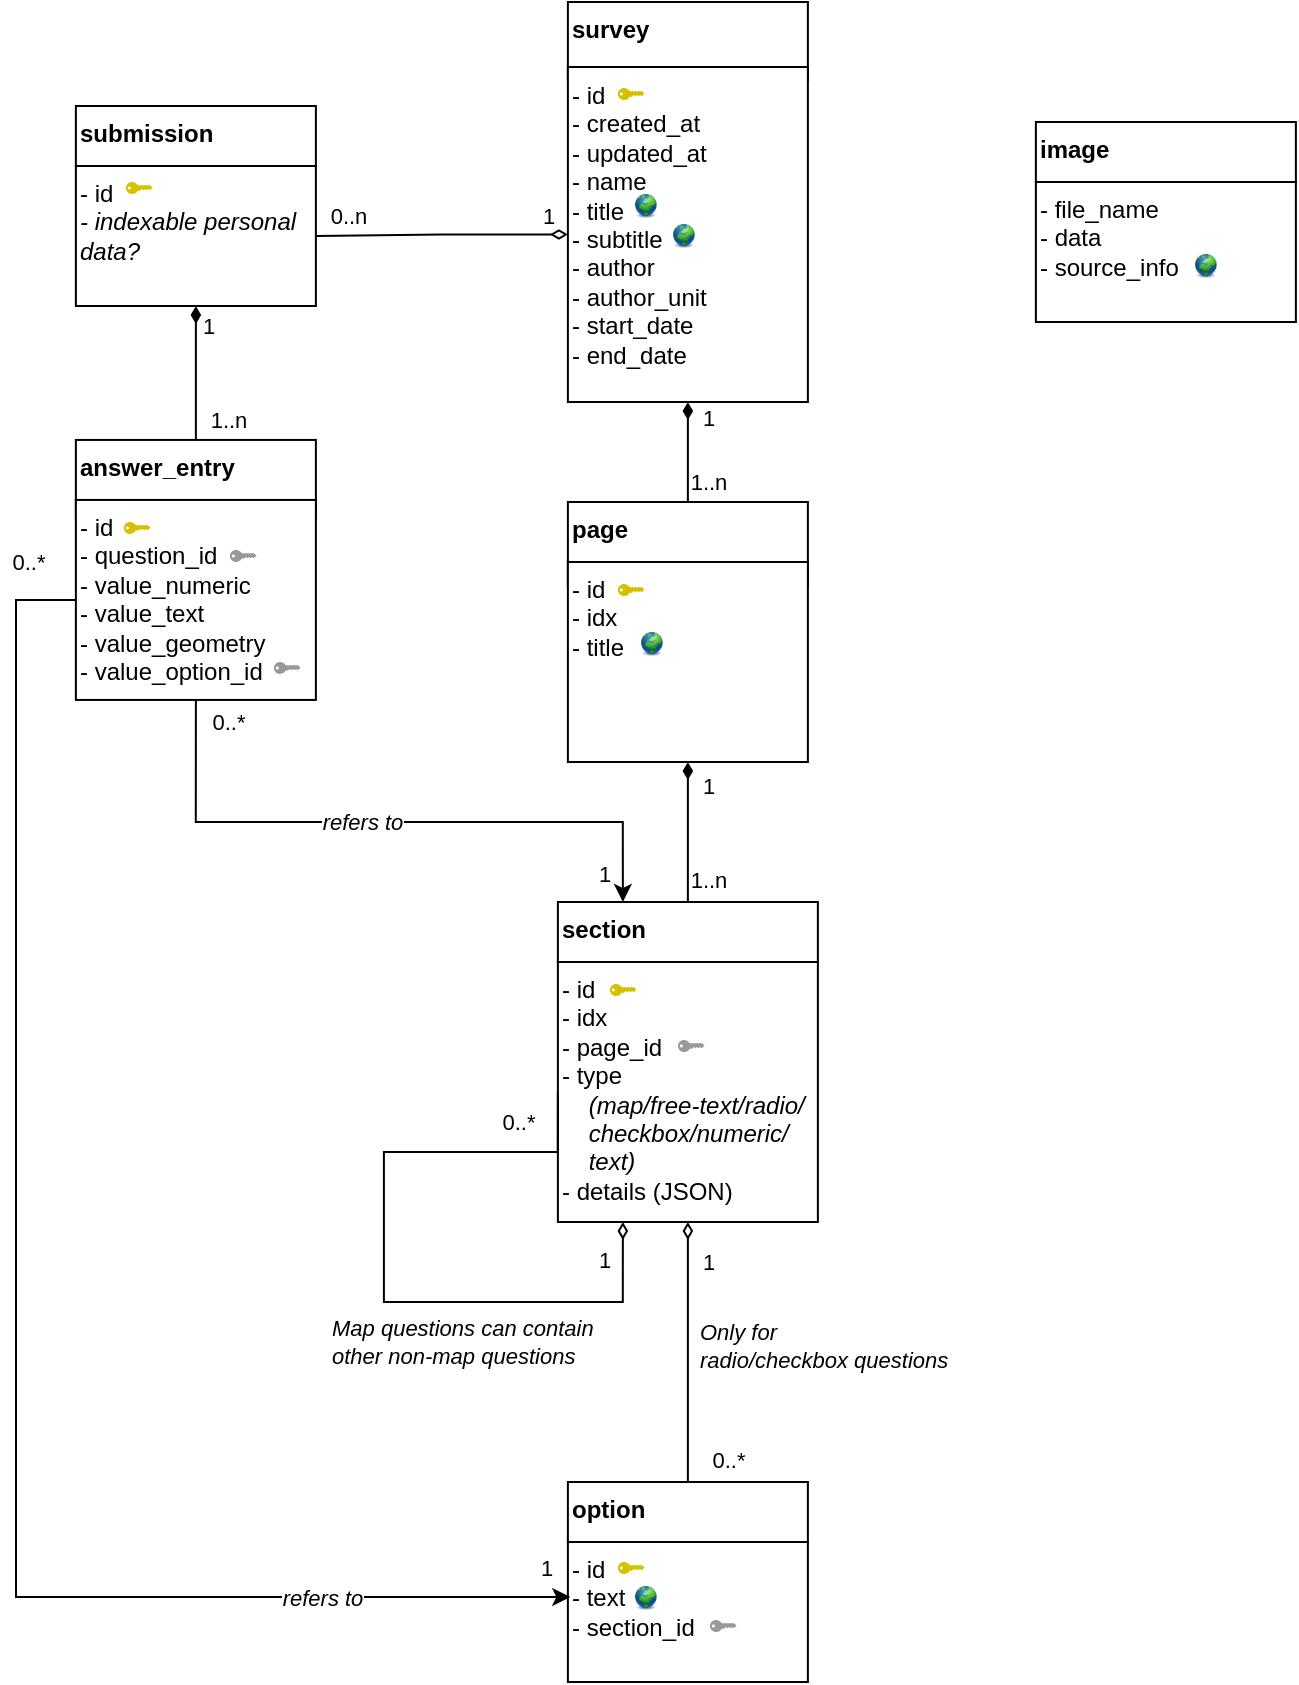 <mxfile version="14.6.13" type="device"><diagram id="L0S0cUXjSpLrLWwmWy1N" name="Page-1"><mxGraphModel dx="895" dy="588" grid="1" gridSize="10" guides="1" tooltips="1" connect="1" arrows="1" fold="1" page="1" pageScale="1" pageWidth="827" pageHeight="1169" math="0" shadow="0"><root><mxCell id="0"/><mxCell id="1" parent="0"/><mxCell id="WKeY7EjVctO4hipw3D1V-7" style="edgeStyle=orthogonalEdgeStyle;rounded=0;orthogonalLoop=1;jettySize=auto;html=1;exitX=0.5;exitY=1;exitDx=0;exitDy=0;entryX=0.5;entryY=0;entryDx=0;entryDy=0;startArrow=diamondThin;startFill=1;endArrow=none;endFill=0;" edge="1" parent="1" source="WKeY7EjVctO4hipw3D1V-38" target="WKeY7EjVctO4hipw3D1V-49"><mxGeometry relative="1" as="geometry"><mxPoint x="183.94" y="194" as="sourcePoint"/><mxPoint x="183.94" y="254" as="targetPoint"/></mxGeometry></mxCell><mxCell id="WKeY7EjVctO4hipw3D1V-8" value="1..n" style="edgeLabel;html=1;align=center;verticalAlign=middle;resizable=0;points=[];" vertex="1" connectable="0" parent="WKeY7EjVctO4hipw3D1V-7"><mxGeometry x="0.7" y="2" relative="1" as="geometry"><mxPoint x="14" as="offset"/></mxGeometry></mxCell><mxCell id="WKeY7EjVctO4hipw3D1V-9" value="1" style="edgeLabel;html=1;align=center;verticalAlign=middle;resizable=0;points=[];" vertex="1" connectable="0" parent="WKeY7EjVctO4hipw3D1V-7"><mxGeometry x="-0.7" relative="1" as="geometry"><mxPoint x="6" as="offset"/></mxGeometry></mxCell><mxCell id="WKeY7EjVctO4hipw3D1V-4" style="edgeStyle=orthogonalEdgeStyle;rounded=0;orthogonalLoop=1;jettySize=auto;html=1;entryX=1;entryY=0.5;entryDx=0;entryDy=0;endArrow=none;endFill=0;startArrow=diamondThin;startFill=0;" edge="1" parent="1" source="WKeY7EjVctO4hipw3D1V-46" target="WKeY7EjVctO4hipw3D1V-38"><mxGeometry relative="1" as="geometry"><mxPoint x="323.94" y="220" as="sourcePoint"/><mxPoint x="259.94" y="120" as="targetPoint"/></mxGeometry></mxCell><mxCell id="WKeY7EjVctO4hipw3D1V-5" value="0..n" style="edgeLabel;html=1;align=center;verticalAlign=middle;resizable=0;points=[];" vertex="1" connectable="0" parent="WKeY7EjVctO4hipw3D1V-4"><mxGeometry x="0.794" y="-2" relative="1" as="geometry"><mxPoint x="3" y="-8" as="offset"/></mxGeometry></mxCell><mxCell id="WKeY7EjVctO4hipw3D1V-6" value="1" style="edgeLabel;html=1;align=center;verticalAlign=middle;resizable=0;points=[];" vertex="1" connectable="0" parent="WKeY7EjVctO4hipw3D1V-4"><mxGeometry x="-0.968" y="-1" relative="1" as="geometry"><mxPoint x="-8" y="-9" as="offset"/></mxGeometry></mxCell><mxCell id="WKeY7EjVctO4hipw3D1V-17" style="edgeStyle=orthogonalEdgeStyle;rounded=0;orthogonalLoop=1;jettySize=auto;html=1;exitX=0.5;exitY=1;exitDx=0;exitDy=0;entryX=0.5;entryY=0;entryDx=0;entryDy=0;startArrow=diamondThin;startFill=1;endArrow=none;endFill=0;" edge="1" parent="1" source="WKeY7EjVctO4hipw3D1V-46" target="WKeY7EjVctO4hipw3D1V-52"><mxGeometry relative="1" as="geometry"><mxPoint x="429.94" y="150" as="sourcePoint"/><mxPoint x="429.94" y="210" as="targetPoint"/></mxGeometry></mxCell><mxCell id="WKeY7EjVctO4hipw3D1V-23" value="1" style="edgeLabel;html=1;align=center;verticalAlign=middle;resizable=0;points=[];" vertex="1" connectable="0" parent="WKeY7EjVctO4hipw3D1V-17"><mxGeometry x="-0.567" y="4" relative="1" as="geometry"><mxPoint x="6" y="-3" as="offset"/></mxGeometry></mxCell><mxCell id="WKeY7EjVctO4hipw3D1V-24" value="1..n" style="edgeLabel;html=1;align=center;verticalAlign=middle;resizable=0;points=[];" vertex="1" connectable="0" parent="WKeY7EjVctO4hipw3D1V-17"><mxGeometry x="0.6" y="4" relative="1" as="geometry"><mxPoint x="6" as="offset"/></mxGeometry></mxCell><mxCell id="WKeY7EjVctO4hipw3D1V-18" style="edgeStyle=orthogonalEdgeStyle;rounded=0;orthogonalLoop=1;jettySize=auto;html=1;exitX=0.5;exitY=1;exitDx=0;exitDy=0;entryX=0.5;entryY=0;entryDx=0;entryDy=0;startArrow=diamondThin;startFill=1;endArrow=none;endFill=0;" edge="1" parent="1" source="WKeY7EjVctO4hipw3D1V-53" target="WKeY7EjVctO4hipw3D1V-61"><mxGeometry relative="1" as="geometry"><mxPoint x="429.94" y="370" as="sourcePoint"/><mxPoint x="429.94" y="430" as="targetPoint"/></mxGeometry></mxCell><mxCell id="WKeY7EjVctO4hipw3D1V-25" value="1" style="edgeLabel;html=1;align=center;verticalAlign=middle;resizable=0;points=[];" vertex="1" connectable="0" parent="WKeY7EjVctO4hipw3D1V-18"><mxGeometry x="-0.6" y="2" relative="1" as="geometry"><mxPoint x="8" y="-2" as="offset"/></mxGeometry></mxCell><mxCell id="WKeY7EjVctO4hipw3D1V-26" value="1..n" style="edgeLabel;html=1;align=center;verticalAlign=middle;resizable=0;points=[];" vertex="1" connectable="0" parent="WKeY7EjVctO4hipw3D1V-18"><mxGeometry x="0.667" y="2" relative="1" as="geometry"><mxPoint x="8" as="offset"/></mxGeometry></mxCell><mxCell id="WKeY7EjVctO4hipw3D1V-39" value="" style="group" vertex="1" connectable="0" parent="1"><mxGeometry x="123.94" y="122" width="120" height="100" as="geometry"/></mxCell><mxCell id="WKeY7EjVctO4hipw3D1V-36" value="submission" style="rounded=0;whiteSpace=wrap;html=1;fontStyle=1;align=left;verticalAlign=top;" vertex="1" parent="WKeY7EjVctO4hipw3D1V-39"><mxGeometry width="120" height="30" as="geometry"/></mxCell><mxCell id="WKeY7EjVctO4hipw3D1V-38" value="- id&lt;br&gt;&lt;i&gt;- indexable personal data?&lt;/i&gt;" style="rounded=0;whiteSpace=wrap;html=1;align=left;verticalAlign=top;" vertex="1" parent="WKeY7EjVctO4hipw3D1V-39"><mxGeometry y="30" width="120" height="70" as="geometry"/></mxCell><mxCell id="WKeY7EjVctO4hipw3D1V-44" value="" style="group;align=left;" vertex="1" connectable="0" parent="1"><mxGeometry x="369.94" y="70" width="120" height="200" as="geometry"/></mxCell><mxCell id="WKeY7EjVctO4hipw3D1V-45" value="survey" style="rounded=0;whiteSpace=wrap;html=1;fontStyle=1;align=left;verticalAlign=top;" vertex="1" parent="WKeY7EjVctO4hipw3D1V-44"><mxGeometry width="120" height="39" as="geometry"/></mxCell><mxCell id="WKeY7EjVctO4hipw3D1V-46" value="- id&lt;br&gt;- created_at&lt;br&gt;- updated_at&lt;br&gt;- name&lt;br&gt;- title&lt;br&gt;- subtitle&lt;br&gt;- author&lt;br&gt;- author_unit&lt;br&gt;- start_date&lt;br&gt;- end_date" style="rounded=0;whiteSpace=wrap;html=1;align=left;verticalAlign=top;" vertex="1" parent="WKeY7EjVctO4hipw3D1V-44"><mxGeometry y="32.5" width="120" height="167.5" as="geometry"/></mxCell><mxCell id="WKeY7EjVctO4hipw3D1V-48" value="" style="group;align=left;" vertex="1" connectable="0" parent="1"><mxGeometry x="123.94" y="288.97" width="120" height="130" as="geometry"/></mxCell><mxCell id="WKeY7EjVctO4hipw3D1V-49" value="answer_entry" style="rounded=0;whiteSpace=wrap;html=1;fontStyle=1;align=left;verticalAlign=top;" vertex="1" parent="WKeY7EjVctO4hipw3D1V-48"><mxGeometry width="120" height="39" as="geometry"/></mxCell><mxCell id="WKeY7EjVctO4hipw3D1V-50" value="- id&lt;br&gt;- question_id&lt;br&gt;- value_numeric&lt;br&gt;- value_text&lt;br&gt;- value_geometry&lt;br&gt;- value_option_id" style="rounded=0;whiteSpace=wrap;html=1;align=left;verticalAlign=top;" vertex="1" parent="WKeY7EjVctO4hipw3D1V-48"><mxGeometry y="30" width="120" height="100" as="geometry"/></mxCell><mxCell id="WKeY7EjVctO4hipw3D1V-111" value="" style="points=[[0,0.5,0],[0.24,0,0],[0.5,0.28,0],[0.995,0.475,0],[0.5,0.72,0],[0.24,1,0]];verticalLabelPosition=bottom;html=1;verticalAlign=top;aspect=fixed;align=center;pointerEvents=1;shape=mxgraph.cisco19.key;strokeColor=none;dashed=1;fillColor=#D6C100;" vertex="1" parent="WKeY7EjVctO4hipw3D1V-48"><mxGeometry x="24" y="41" width="13.33" height="6" as="geometry"/></mxCell><mxCell id="WKeY7EjVctO4hipw3D1V-51" value="" style="group;align=left;" vertex="1" connectable="0" parent="1"><mxGeometry x="369.94" y="320" width="120" height="140" as="geometry"/></mxCell><mxCell id="WKeY7EjVctO4hipw3D1V-52" value="page" style="rounded=0;whiteSpace=wrap;html=1;fontStyle=1;align=left;verticalAlign=top;" vertex="1" parent="WKeY7EjVctO4hipw3D1V-51"><mxGeometry width="120" height="42" as="geometry"/></mxCell><mxCell id="WKeY7EjVctO4hipw3D1V-53" value="- id&lt;br&gt;- idx&lt;br&gt;- title&lt;br&gt;" style="rounded=0;whiteSpace=wrap;html=1;align=left;verticalAlign=top;" vertex="1" parent="WKeY7EjVctO4hipw3D1V-51"><mxGeometry y="30" width="120" height="100" as="geometry"/></mxCell><mxCell id="WKeY7EjVctO4hipw3D1V-60" value="" style="group;align=left;strokeWidth=1;" vertex="1" connectable="0" parent="1"><mxGeometry x="364.94" y="520" width="130" height="210" as="geometry"/></mxCell><mxCell id="WKeY7EjVctO4hipw3D1V-61" value="section" style="rounded=0;whiteSpace=wrap;html=1;fontStyle=1;align=left;verticalAlign=top;" vertex="1" parent="WKeY7EjVctO4hipw3D1V-60"><mxGeometry width="130" height="30" as="geometry"/></mxCell><mxCell id="WKeY7EjVctO4hipw3D1V-62" value="- id&lt;br&gt;- idx&lt;br&gt;- page_id&lt;br&gt;- type&lt;br&gt;&amp;nbsp; &amp;nbsp;&amp;nbsp;&lt;i&gt;(map/free-text/radio/&lt;/i&gt;&lt;br&gt;&lt;i&gt;&amp;nbsp; &amp;nbsp; checkbox/numeric/&lt;br&gt;&amp;nbsp; &amp;nbsp; text)&lt;/i&gt;&lt;br&gt;- details (JSON)" style="rounded=0;whiteSpace=wrap;html=1;align=left;verticalAlign=top;" vertex="1" parent="WKeY7EjVctO4hipw3D1V-60"><mxGeometry y="30" width="130" height="130" as="geometry"/></mxCell><mxCell id="WKeY7EjVctO4hipw3D1V-99" style="edgeStyle=orthogonalEdgeStyle;rounded=0;orthogonalLoop=1;jettySize=auto;html=1;entryX=0;entryY=0.5;entryDx=0;entryDy=0;startArrow=diamondThin;startFill=0;endArrow=none;endFill=0;align=left;exitX=0.25;exitY=1;exitDx=0;exitDy=0;" edge="1" parent="WKeY7EjVctO4hipw3D1V-60" source="WKeY7EjVctO4hipw3D1V-62" target="WKeY7EjVctO4hipw3D1V-62"><mxGeometry relative="1" as="geometry"><mxPoint x="32.5" y="188.16" as="sourcePoint"/><Array as="points"><mxPoint x="32" y="200"/><mxPoint x="-87" y="200"/><mxPoint x="-87" y="125"/><mxPoint y="125"/></Array></mxGeometry></mxCell><mxCell id="WKeY7EjVctO4hipw3D1V-100" value="1" style="edgeLabel;html=1;align=center;verticalAlign=middle;resizable=0;points=[];" vertex="1" connectable="0" parent="WKeY7EjVctO4hipw3D1V-99"><mxGeometry x="-0.936" y="-3" relative="1" as="geometry"><mxPoint x="-7" y="8" as="offset"/></mxGeometry></mxCell><mxCell id="WKeY7EjVctO4hipw3D1V-101" value="0..*" style="edgeLabel;html=1;align=center;verticalAlign=middle;resizable=0;points=[];" vertex="1" connectable="0" parent="WKeY7EjVctO4hipw3D1V-99"><mxGeometry x="0.936" y="2" relative="1" as="geometry"><mxPoint x="-18" y="3" as="offset"/></mxGeometry></mxCell><mxCell id="WKeY7EjVctO4hipw3D1V-122" value="Map questions can contain&lt;br&gt;other non-map questions" style="edgeLabel;html=1;align=left;verticalAlign=middle;resizable=0;points=[];fontStyle=2" vertex="1" connectable="0" parent="WKeY7EjVctO4hipw3D1V-99"><mxGeometry x="-0.237" y="3" relative="1" as="geometry"><mxPoint x="-53" y="17" as="offset"/></mxGeometry></mxCell><mxCell id="WKeY7EjVctO4hipw3D1V-144" value="" style="points=[[0,0.5,0],[0.24,0,0],[0.5,0.28,0],[0.995,0.475,0],[0.5,0.72,0],[0.24,1,0]];verticalLabelPosition=bottom;html=1;verticalAlign=top;aspect=fixed;align=center;pointerEvents=1;shape=mxgraph.cisco19.key;strokeColor=none;dashed=1;fillColor=#999999;" vertex="1" parent="WKeY7EjVctO4hipw3D1V-60"><mxGeometry x="60.0" y="69" width="13.33" height="6" as="geometry"/></mxCell><mxCell id="WKeY7EjVctO4hipw3D1V-88" value="" style="group;align=left;" vertex="1" connectable="0" parent="1"><mxGeometry x="369.94" y="810" width="120" height="100" as="geometry"/></mxCell><mxCell id="WKeY7EjVctO4hipw3D1V-89" value="option" style="rounded=0;whiteSpace=wrap;html=1;fontStyle=1;align=left;verticalAlign=top;" vertex="1" parent="WKeY7EjVctO4hipw3D1V-88"><mxGeometry width="120" height="30" as="geometry"/></mxCell><mxCell id="WKeY7EjVctO4hipw3D1V-90" value="- id&lt;br&gt;- text&lt;br&gt;- section_id" style="rounded=0;whiteSpace=wrap;html=1;align=left;verticalAlign=top;" vertex="1" parent="WKeY7EjVctO4hipw3D1V-88"><mxGeometry y="30" width="120" height="70" as="geometry"/></mxCell><mxCell id="WKeY7EjVctO4hipw3D1V-135" value="" style="image;html=1;image=img/lib/clip_art/general/Earth_globe_128x128.png;dashed=1;strokeColor=#000000;strokeWidth=1;fillColor=#999999;align=left;" vertex="1" parent="WKeY7EjVctO4hipw3D1V-88"><mxGeometry x="33" y="52" width="12" height="12" as="geometry"/></mxCell><mxCell id="WKeY7EjVctO4hipw3D1V-143" value="" style="points=[[0,0.5,0],[0.24,0,0],[0.5,0.28,0],[0.995,0.475,0],[0.5,0.72,0],[0.24,1,0]];verticalLabelPosition=bottom;html=1;verticalAlign=top;aspect=fixed;align=center;pointerEvents=1;shape=mxgraph.cisco19.key;strokeColor=none;dashed=1;fillColor=#D6C100;" vertex="1" parent="WKeY7EjVctO4hipw3D1V-88"><mxGeometry x="25" y="40" width="13.33" height="6" as="geometry"/></mxCell><mxCell id="WKeY7EjVctO4hipw3D1V-103" style="edgeStyle=orthogonalEdgeStyle;rounded=0;orthogonalLoop=1;jettySize=auto;html=1;exitX=0.5;exitY=1;exitDx=0;exitDy=0;entryX=0.25;entryY=0;entryDx=0;entryDy=0;startArrow=none;startFill=0;endArrow=classic;endFill=1;align=left;" edge="1" parent="1" source="WKeY7EjVctO4hipw3D1V-50" target="WKeY7EjVctO4hipw3D1V-61"><mxGeometry relative="1" as="geometry"><Array as="points"><mxPoint x="183.94" y="480"/><mxPoint x="397.94" y="480"/></Array></mxGeometry></mxCell><mxCell id="WKeY7EjVctO4hipw3D1V-104" value="1" style="edgeLabel;html=1;align=center;verticalAlign=middle;resizable=0;points=[];" vertex="1" connectable="0" parent="WKeY7EjVctO4hipw3D1V-103"><mxGeometry x="0.907" y="-2" relative="1" as="geometry"><mxPoint x="-8" as="offset"/></mxGeometry></mxCell><mxCell id="WKeY7EjVctO4hipw3D1V-105" value="0..*" style="edgeLabel;html=1;align=center;verticalAlign=middle;resizable=0;points=[];" vertex="1" connectable="0" parent="WKeY7EjVctO4hipw3D1V-103"><mxGeometry x="-0.934" y="-1" relative="1" as="geometry"><mxPoint x="17" as="offset"/></mxGeometry></mxCell><mxCell id="WKeY7EjVctO4hipw3D1V-126" value="refers to" style="edgeLabel;html=1;align=center;verticalAlign=middle;resizable=0;points=[];fontStyle=2" vertex="1" connectable="0" parent="WKeY7EjVctO4hipw3D1V-103"><mxGeometry x="-0.085" relative="1" as="geometry"><mxPoint as="offset"/></mxGeometry></mxCell><mxCell id="WKeY7EjVctO4hipw3D1V-112" value="" style="points=[[0,0.5,0],[0.24,0,0],[0.5,0.28,0],[0.995,0.475,0],[0.5,0.72,0],[0.24,1,0]];verticalLabelPosition=bottom;html=1;verticalAlign=top;aspect=fixed;align=center;pointerEvents=1;shape=mxgraph.cisco19.key;strokeColor=none;dashed=1;fillColor=#999999;" vertex="1" parent="1"><mxGeometry x="200.94" y="343.97" width="13.33" height="6" as="geometry"/></mxCell><mxCell id="WKeY7EjVctO4hipw3D1V-113" value="" style="points=[[0,0.5,0],[0.24,0,0],[0.5,0.28,0],[0.995,0.475,0],[0.5,0.72,0],[0.24,1,0]];verticalLabelPosition=bottom;html=1;verticalAlign=top;aspect=fixed;align=center;pointerEvents=1;shape=mxgraph.cisco19.key;strokeColor=none;dashed=1;fillColor=#999999;" vertex="1" parent="1"><mxGeometry x="222.94" y="399.97" width="13.33" height="6" as="geometry"/></mxCell><mxCell id="WKeY7EjVctO4hipw3D1V-114" value="" style="points=[[0,0.5,0],[0.24,0,0],[0.5,0.28,0],[0.995,0.475,0],[0.5,0.72,0],[0.24,1,0]];verticalLabelPosition=bottom;html=1;verticalAlign=top;aspect=fixed;align=center;pointerEvents=1;shape=mxgraph.cisco19.key;strokeColor=none;dashed=1;fillColor=#D6C100;" vertex="1" parent="1"><mxGeometry x="394.94" y="113" width="13.33" height="6" as="geometry"/></mxCell><mxCell id="WKeY7EjVctO4hipw3D1V-115" value="" style="points=[[0,0.5,0],[0.24,0,0],[0.5,0.28,0],[0.995,0.475,0],[0.5,0.72,0],[0.24,1,0]];verticalLabelPosition=bottom;html=1;verticalAlign=top;aspect=fixed;align=center;pointerEvents=1;shape=mxgraph.cisco19.key;strokeColor=none;dashed=1;fillColor=#D6C100;" vertex="1" parent="1"><mxGeometry x="394.94" y="361" width="13.33" height="6" as="geometry"/></mxCell><mxCell id="WKeY7EjVctO4hipw3D1V-117" value="" style="points=[[0,0.5,0],[0.24,0,0],[0.5,0.28,0],[0.995,0.475,0],[0.5,0.72,0],[0.24,1,0]];verticalLabelPosition=bottom;html=1;verticalAlign=top;aspect=fixed;align=center;pointerEvents=1;shape=mxgraph.cisco19.key;strokeColor=none;dashed=1;fillColor=#D6C100;" vertex="1" parent="1"><mxGeometry x="148.94" y="160" width="13.33" height="6" as="geometry"/></mxCell><mxCell id="WKeY7EjVctO4hipw3D1V-123" style="edgeStyle=orthogonalEdgeStyle;rounded=0;orthogonalLoop=1;jettySize=auto;html=1;exitX=0.5;exitY=1;exitDx=0;exitDy=0;entryX=0.5;entryY=0;entryDx=0;entryDy=0;startArrow=diamondThin;startFill=0;endArrow=none;endFill=0;align=left;" edge="1" parent="1" source="WKeY7EjVctO4hipw3D1V-62" target="WKeY7EjVctO4hipw3D1V-89"><mxGeometry relative="1" as="geometry"/></mxCell><mxCell id="WKeY7EjVctO4hipw3D1V-124" value="0..*" style="edgeLabel;html=1;align=center;verticalAlign=middle;resizable=0;points=[];" vertex="1" connectable="0" parent="WKeY7EjVctO4hipw3D1V-123"><mxGeometry x="0.831" y="-2" relative="1" as="geometry"><mxPoint x="22" as="offset"/></mxGeometry></mxCell><mxCell id="WKeY7EjVctO4hipw3D1V-125" value="1" style="edgeLabel;html=1;align=center;verticalAlign=middle;resizable=0;points=[];" vertex="1" connectable="0" parent="WKeY7EjVctO4hipw3D1V-123"><mxGeometry x="-0.78" y="4" relative="1" as="geometry"><mxPoint x="6" y="5" as="offset"/></mxGeometry></mxCell><mxCell id="WKeY7EjVctO4hipw3D1V-140" value="&lt;i&gt;Only for&lt;br&gt;radio/checkbox questions&lt;/i&gt;" style="edgeLabel;html=1;align=left;verticalAlign=middle;resizable=0;points=[];" vertex="1" connectable="0" parent="WKeY7EjVctO4hipw3D1V-123"><mxGeometry x="-0.322" y="-2" relative="1" as="geometry"><mxPoint x="6" y="18" as="offset"/></mxGeometry></mxCell><mxCell id="WKeY7EjVctO4hipw3D1V-130" style="edgeStyle=orthogonalEdgeStyle;rounded=0;orthogonalLoop=1;jettySize=auto;html=1;startArrow=none;startFill=0;endArrow=classic;endFill=1;align=left;entryX=0.01;entryY=0.393;entryDx=0;entryDy=0;entryPerimeter=0;exitX=0;exitY=0.5;exitDx=0;exitDy=0;" edge="1" parent="1" source="WKeY7EjVctO4hipw3D1V-50" target="WKeY7EjVctO4hipw3D1V-90"><mxGeometry relative="1" as="geometry"><mxPoint x="94" y="300" as="sourcePoint"/><mxPoint x="323.94" y="870" as="targetPoint"/><Array as="points"><mxPoint x="94" y="369"/><mxPoint x="94" y="868"/></Array></mxGeometry></mxCell><mxCell id="WKeY7EjVctO4hipw3D1V-131" value="0..*" style="edgeLabel;html=1;align=center;verticalAlign=middle;resizable=0;points=[];" vertex="1" connectable="0" parent="WKeY7EjVctO4hipw3D1V-130"><mxGeometry x="-0.98" y="-2" relative="1" as="geometry"><mxPoint x="-16" y="-17" as="offset"/></mxGeometry></mxCell><mxCell id="WKeY7EjVctO4hipw3D1V-132" value="refers to" style="edgeLabel;html=1;align=center;verticalAlign=middle;resizable=0;points=[];fontStyle=2" vertex="1" connectable="0" parent="WKeY7EjVctO4hipw3D1V-130"><mxGeometry x="0.691" relative="1" as="geometry"><mxPoint as="offset"/></mxGeometry></mxCell><mxCell id="WKeY7EjVctO4hipw3D1V-133" value="1" style="edgeLabel;html=1;align=center;verticalAlign=middle;resizable=0;points=[];" vertex="1" connectable="0" parent="WKeY7EjVctO4hipw3D1V-130"><mxGeometry x="0.958" y="-2" relative="1" as="geometry"><mxPoint x="5" y="-17" as="offset"/></mxGeometry></mxCell><mxCell id="WKeY7EjVctO4hipw3D1V-136" value="" style="image;html=1;image=img/lib/clip_art/general/Earth_globe_128x128.png;dashed=1;strokeColor=#000000;strokeWidth=1;fillColor=#999999;align=left;" vertex="1" parent="1"><mxGeometry x="402.94" y="166" width="12" height="12" as="geometry"/></mxCell><mxCell id="WKeY7EjVctO4hipw3D1V-137" value="" style="group;align=left;" vertex="1" connectable="0" parent="1"><mxGeometry x="603.94" y="130" width="130" height="100" as="geometry"/></mxCell><mxCell id="WKeY7EjVctO4hipw3D1V-138" value="image" style="rounded=0;whiteSpace=wrap;html=1;fontStyle=1;align=left;verticalAlign=top;" vertex="1" parent="WKeY7EjVctO4hipw3D1V-137"><mxGeometry width="130" height="30" as="geometry"/></mxCell><mxCell id="WKeY7EjVctO4hipw3D1V-139" value="- file_name&lt;br&gt;- data&lt;br&gt;- source_info" style="rounded=0;whiteSpace=wrap;html=1;align=left;verticalAlign=top;" vertex="1" parent="WKeY7EjVctO4hipw3D1V-137"><mxGeometry y="30" width="130" height="70" as="geometry"/></mxCell><mxCell id="WKeY7EjVctO4hipw3D1V-145" value="" style="points=[[0,0.5,0],[0.24,0,0],[0.5,0.28,0],[0.995,0.475,0],[0.5,0.72,0],[0.24,1,0]];verticalLabelPosition=bottom;html=1;verticalAlign=top;aspect=fixed;align=center;pointerEvents=1;shape=mxgraph.cisco19.key;strokeColor=none;dashed=1;fillColor=#D6C100;" vertex="1" parent="1"><mxGeometry x="390.94" y="561" width="13.33" height="6" as="geometry"/></mxCell><mxCell id="WKeY7EjVctO4hipw3D1V-149" value="" style="image;html=1;image=img/lib/clip_art/general/Earth_globe_128x128.png;dashed=1;strokeColor=#000000;strokeWidth=1;fillColor=#999999;align=left;" vertex="1" parent="1"><mxGeometry x="682.94" y="196" width="12" height="12" as="geometry"/></mxCell><mxCell id="WKeY7EjVctO4hipw3D1V-150" value="" style="image;html=1;image=img/lib/clip_art/general/Earth_globe_128x128.png;dashed=1;strokeColor=#000000;strokeWidth=1;fillColor=#999999;align=left;" vertex="1" parent="1"><mxGeometry x="421.94" y="181" width="12" height="12" as="geometry"/></mxCell><mxCell id="WKeY7EjVctO4hipw3D1V-151" value="" style="image;html=1;image=img/lib/clip_art/general/Earth_globe_128x128.png;dashed=1;strokeColor=#000000;strokeWidth=1;fillColor=#999999;align=left;" vertex="1" parent="1"><mxGeometry x="405.94" y="385" width="12" height="12" as="geometry"/></mxCell><mxCell id="WKeY7EjVctO4hipw3D1V-153" value="" style="points=[[0,0.5,0],[0.24,0,0],[0.5,0.28,0],[0.995,0.475,0],[0.5,0.72,0],[0.24,1,0]];verticalLabelPosition=bottom;html=1;verticalAlign=top;aspect=fixed;align=center;pointerEvents=1;shape=mxgraph.cisco19.key;strokeColor=none;dashed=1;fillColor=#999999;" vertex="1" parent="1"><mxGeometry x="440.94" y="879" width="13.33" height="6" as="geometry"/></mxCell></root></mxGraphModel></diagram></mxfile>